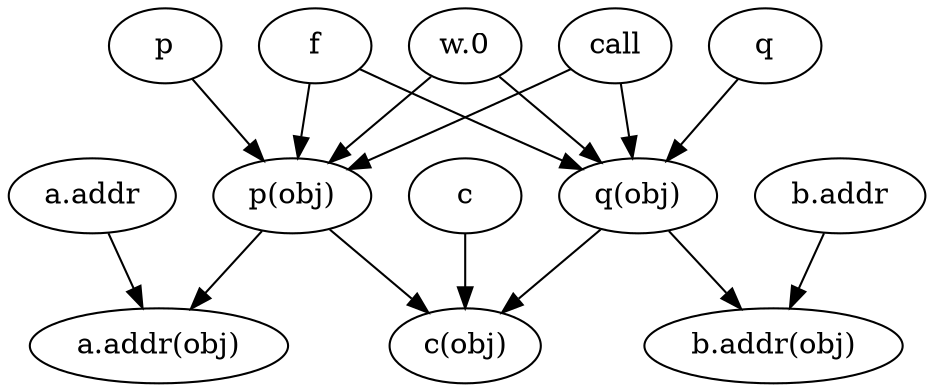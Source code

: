 digraph points_to_graph {
	"f" -> "p(obj)"
	"f" -> "q(obj)"
	"a.addr" -> "a.addr(obj)"
	"b.addr" -> "b.addr(obj)"
	"c" -> "c(obj)"
	"p" -> "p(obj)"
	"q" -> "q(obj)"
	"w.0" -> "p(obj)"
	"w.0" -> "q(obj)"
	"p(obj)" -> "a.addr(obj)"
	"p(obj)" -> "c(obj)"
	"q(obj)" -> "b.addr(obj)"
	"q(obj)" -> "c(obj)"
	"call" -> "p(obj)"
	"call" -> "q(obj)"
}